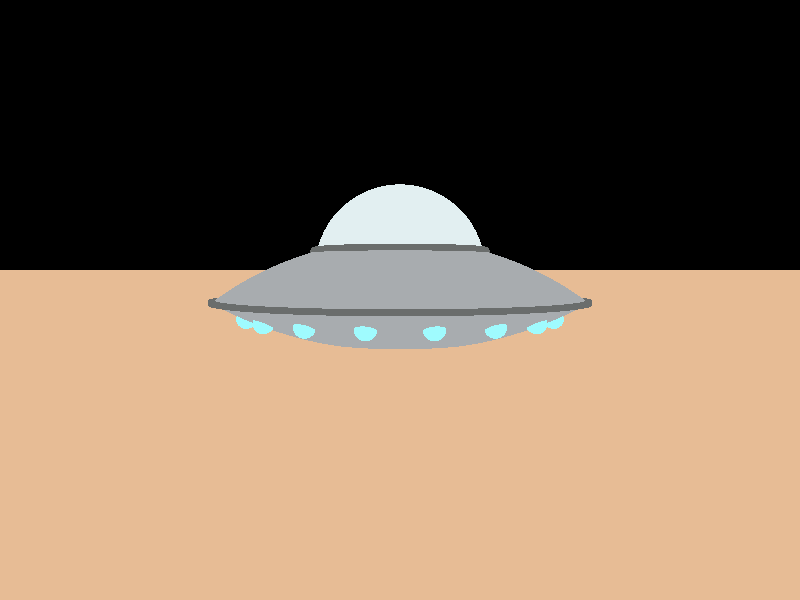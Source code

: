 //############################################################################
//Imports & materials
//############################################################################

#include "colors.inc"
#include "textures.inc"
#include "woods.inc"
 
#declare transparent_with_media = material{
	texture {
		pigment {
			rgbt 1 
		}
		finish {
			ambient 0
			diffuse 0
		}
	}
	interior{
		media {
			scattering {
				1, 
				rgb <0.1, 0.1, 0.1>
				extinction 0.000001
			}
			samples 20,50
		}
	}
} 
 
//############################################################################
//Scene setting
//############################################################################

//Light source
light_source {
    <-5, 10, -5>
    color rgb <1, 1, 1>*0.3
    parallel
    photons{
        refraction on
        reflection on
    }
}

//Camera 
camera {
    location <0,0.9,2>
    look_at <0,0.8,0>
    right x*image_width/image_height
}

//Floor
plane { 
    <0,-1,0>, 0 
    texture {
        pigment {
            color rgb <0.8, 0.5, 0.3> 		
        }
        finish {
			diffuse 1.0
        } 
    }
}
  

  
//############################################################################
//Basic ring components
//############################################################################ 
 
#declare ufo_top=
intersection {
    difference {
        sphere { 
            <0,0,0>, 1 
            material{
                texture{  
                    pigment{rgb <0.39, 0.41, 0.43>}
                    finish{
                        ambient 0.2
                        brilliance 3
                        diffuse 0.3
                        specular 1
                        phong 0.9
                        phong_size 20
                        roughness 1/100
                        reflection 0.1
                        metallic
                    }
                }
            }
            photons {
                refraction on
                reflection on
            }
        }  
        plane {
            y, 0.8
            pigment {transmit 1}
        }
    } 
    plane {
        y, 0.96
        pigment {transmit 1}
    }  
}

#declare ufo_base_ring=
#local A = radians(20);
#for (i, 1, 18, 1)
    #local A = radians(degrees(A)+20);
    #local X = 0.5*cos(A);
    #local Z = 0.5*sin(A);
    light_source {
        <1.15*X,0.6,1.1*Z>
        color Cyan
        spotlight
        radius 20
        falloff 35
        point_at <X,0.75,Z>       
        photons{
            refraction on
            reflection on
        }                     
    }     
    sphere { 
        <X,0.75,Z>, 0.03 
        material{
            texture{
                pigment{ rgbf <0.345, 0.968, 0.992, 0.8>}
                finish{                 
                    ambient 0.1
                    diffuse 0.3      
                    reflection 0.3
                    specular 1
                    roughness 0.001
                    phong 0.9
                    phong_size 1
                }
            }    
            interior {
                ior 1
            }
        
        }
        photons { 
            target
            refraction on
            reflection on
        }                        
    }
#end

#declare ufo_base=
union{
    object {
        ufo_top
        scale <1,0.8,1>
        rotate <180,0,0>
        translate <0,0.8+0.8*0.8,0>
    }     
    cylinder { 
        <0,0.68,0>,<0,0.69,0>, 0.3 
        material{
            texture{  
                pigment{rgbf <0.760, 0.866, 0.878, 0.6>}
                finish{
                    ambient 0.1
                    diffuse 0.2
                    refraction 1
                    reflection 0.3
                    specular 1
                    roughness 0.001
                    phong 0.9
                    phong_size 20
                }
            }
            interior {
                ior 1.5
            }
        }
        photons {
            target 
            refraction on
            reflection on
        }
    }
    light_source{
        <0,0.68,0>
        color Cyan*2
        spotlight
        radius 45
        falloff 60
        tightness 10
        point_at <0, 0, 0>       
        photons{
            refraction on
            reflection on
        }
    } 
}

#declare ufo_base_edge=
cylinder { 
    <0,-0.0075,0>,<0,0.0075,0>, 0.6+0.01 
    material{
        texture{  
            pigment{rgb <0.145, 0.152, 0.149>}
            finish{
                ambient 0.3
                brilliance 0.6
                diffuse 0.3
                specular 1
                phong 0.9
                phong_size 2
                roughness 1/100
                reflection 0.1
                metallic
            }
        }
    }
    photons { 
        refraction on
        reflection on
    }
    translate <0,0.8,0>
}

#declare ufo_cabin=
union{
    difference{
        sphere { 
            <0,0.9,0>, 0.28 
            material{
                texture{  
                    pigment{rgbf <0.760, 0.866, 0.878, 0.4>}
                    finish{
                        ambient 0.1
                        diffuse 0.2
                        refraction 1
                        reflection 0.3
                        specular 1
                        roughness 0.001
                        phong 0.9
                        phong_size 20
                    }
                }
            }
            photons {
                target 
                refraction on
                reflection on
            }
        }  
        plane {
            y, 0.96
            pigment {transmit 1}
        }
    }
    difference{
        torus { 
            0.28,0.015 
            material{
                texture{  
                    pigment{rgb <0.145, 0.152, 0.149>}
                    finish{
                        ambient 0.3
                        brilliance 3
                        diffuse 0.3
                        specular 1
                        phong 0.9
                        phong_size 2
                        roughness 1/100
                        reflection 0.2
                        metallic
                    }
                }
            }
            photons { 
                refraction on
                reflection on
            }
            translate <0,0.96,0>
        }               
        plane {
            y, 0.94
            pigment {transmit 1}
        }
    }
}

#declare ufo=
union {
    object {ufo_cabin}
    object {ufo_top}
    object {ufo_base_edge}
    merge{
        object {ufo_base}
        object {ufo_base_ring}
    }
}
 
object {ufo}  
 
global_settings {
    photons {
        spacing 0.005
    }
    assumed_gamma 1.0
    max_trace_level 5
}

